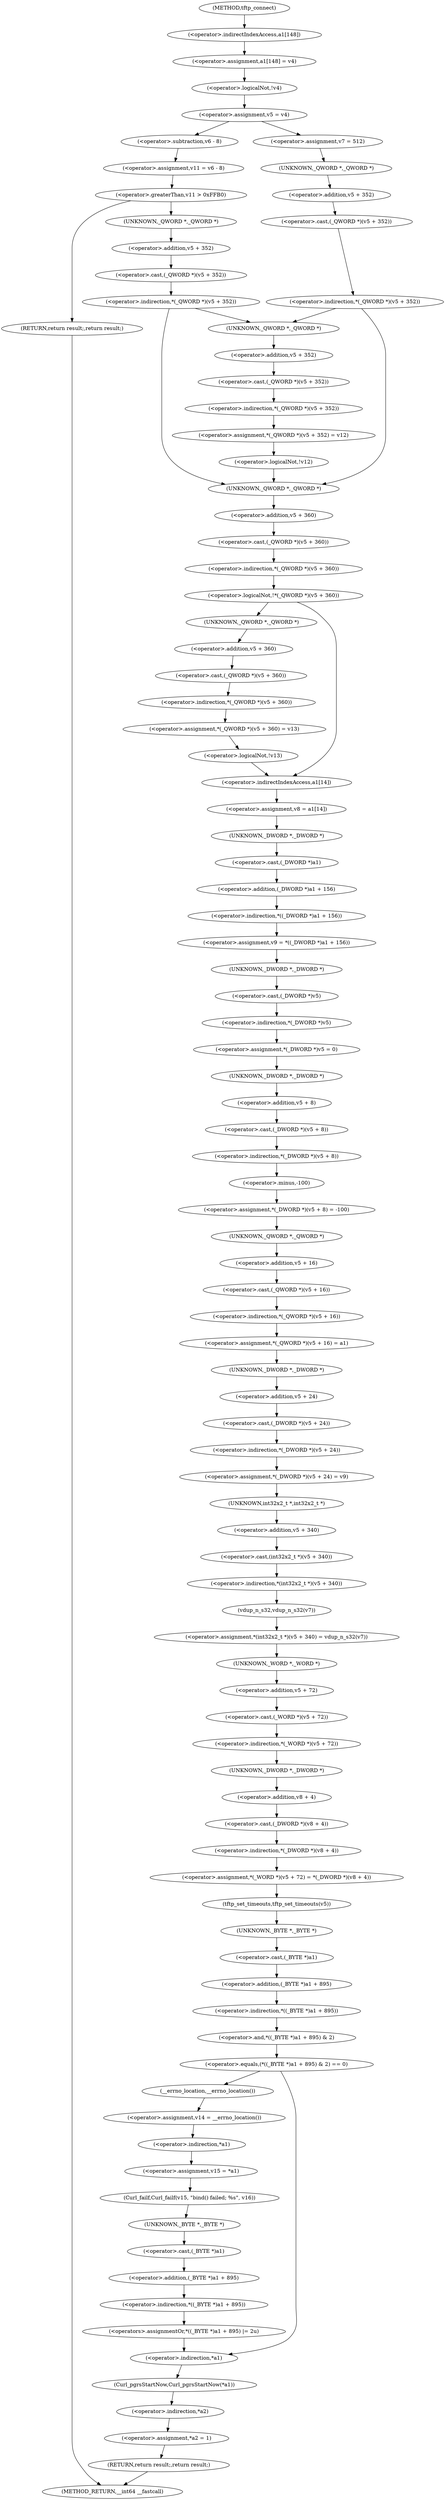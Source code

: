 digraph tftp_connect {  
"1000133" [label = "(<operator>.assignment,a1[148] = v4)" ]
"1000134" [label = "(<operator>.indirectIndexAccess,a1[148])" ]
"1000139" [label = "(<operator>.logicalNot,!v4)" ]
"1000142" [label = "(<operator>.assignment,v5 = v4)" ]
"1000148" [label = "(<operator>.assignment,v11 = v6 - 8)" ]
"1000150" [label = "(<operator>.subtraction,v6 - 8)" ]
"1000155" [label = "(<operator>.greaterThan,v11 > 0xFFB0)" ]
"1000158" [label = "(RETURN,return result;,return result;)" ]
"1000161" [label = "(<operator>.indirection,*(_QWORD *)(v5 + 352))" ]
"1000162" [label = "(<operator>.cast,(_QWORD *)(v5 + 352))" ]
"1000163" [label = "(UNKNOWN,_QWORD *,_QWORD *)" ]
"1000164" [label = "(<operator>.addition,v5 + 352)" ]
"1000170" [label = "(<operator>.assignment,v7 = 512)" ]
"1000174" [label = "(<operator>.indirection,*(_QWORD *)(v5 + 352))" ]
"1000175" [label = "(<operator>.cast,(_QWORD *)(v5 + 352))" ]
"1000176" [label = "(UNKNOWN,_QWORD *,_QWORD *)" ]
"1000177" [label = "(<operator>.addition,v5 + 352)" ]
"1000181" [label = "(<operator>.assignment,*(_QWORD *)(v5 + 352) = v12)" ]
"1000182" [label = "(<operator>.indirection,*(_QWORD *)(v5 + 352))" ]
"1000183" [label = "(<operator>.cast,(_QWORD *)(v5 + 352))" ]
"1000184" [label = "(UNKNOWN,_QWORD *,_QWORD *)" ]
"1000185" [label = "(<operator>.addition,v5 + 352)" ]
"1000190" [label = "(<operator>.logicalNot,!v12)" ]
"1000195" [label = "(<operator>.logicalNot,!*(_QWORD *)(v5 + 360))" ]
"1000196" [label = "(<operator>.indirection,*(_QWORD *)(v5 + 360))" ]
"1000197" [label = "(<operator>.cast,(_QWORD *)(v5 + 360))" ]
"1000198" [label = "(UNKNOWN,_QWORD *,_QWORD *)" ]
"1000199" [label = "(<operator>.addition,v5 + 360)" ]
"1000203" [label = "(<operator>.assignment,*(_QWORD *)(v5 + 360) = v13)" ]
"1000204" [label = "(<operator>.indirection,*(_QWORD *)(v5 + 360))" ]
"1000205" [label = "(<operator>.cast,(_QWORD *)(v5 + 360))" ]
"1000206" [label = "(UNKNOWN,_QWORD *,_QWORD *)" ]
"1000207" [label = "(<operator>.addition,v5 + 360)" ]
"1000212" [label = "(<operator>.logicalNot,!v13)" ]
"1000215" [label = "(<operator>.assignment,v8 = a1[14])" ]
"1000217" [label = "(<operator>.indirectIndexAccess,a1[14])" ]
"1000220" [label = "(<operator>.assignment,v9 = *((_DWORD *)a1 + 156))" ]
"1000222" [label = "(<operator>.indirection,*((_DWORD *)a1 + 156))" ]
"1000223" [label = "(<operator>.addition,(_DWORD *)a1 + 156)" ]
"1000224" [label = "(<operator>.cast,(_DWORD *)a1)" ]
"1000225" [label = "(UNKNOWN,_DWORD *,_DWORD *)" ]
"1000228" [label = "(<operator>.assignment,*(_DWORD *)v5 = 0)" ]
"1000229" [label = "(<operator>.indirection,*(_DWORD *)v5)" ]
"1000230" [label = "(<operator>.cast,(_DWORD *)v5)" ]
"1000231" [label = "(UNKNOWN,_DWORD *,_DWORD *)" ]
"1000234" [label = "(<operator>.assignment,*(_DWORD *)(v5 + 8) = -100)" ]
"1000235" [label = "(<operator>.indirection,*(_DWORD *)(v5 + 8))" ]
"1000236" [label = "(<operator>.cast,(_DWORD *)(v5 + 8))" ]
"1000237" [label = "(UNKNOWN,_DWORD *,_DWORD *)" ]
"1000238" [label = "(<operator>.addition,v5 + 8)" ]
"1000241" [label = "(<operator>.minus,-100)" ]
"1000243" [label = "(<operator>.assignment,*(_QWORD *)(v5 + 16) = a1)" ]
"1000244" [label = "(<operator>.indirection,*(_QWORD *)(v5 + 16))" ]
"1000245" [label = "(<operator>.cast,(_QWORD *)(v5 + 16))" ]
"1000246" [label = "(UNKNOWN,_QWORD *,_QWORD *)" ]
"1000247" [label = "(<operator>.addition,v5 + 16)" ]
"1000251" [label = "(<operator>.assignment,*(_DWORD *)(v5 + 24) = v9)" ]
"1000252" [label = "(<operator>.indirection,*(_DWORD *)(v5 + 24))" ]
"1000253" [label = "(<operator>.cast,(_DWORD *)(v5 + 24))" ]
"1000254" [label = "(UNKNOWN,_DWORD *,_DWORD *)" ]
"1000255" [label = "(<operator>.addition,v5 + 24)" ]
"1000259" [label = "(<operator>.assignment,*(int32x2_t *)(v5 + 340) = vdup_n_s32(v7))" ]
"1000260" [label = "(<operator>.indirection,*(int32x2_t *)(v5 + 340))" ]
"1000261" [label = "(<operator>.cast,(int32x2_t *)(v5 + 340))" ]
"1000262" [label = "(UNKNOWN,int32x2_t *,int32x2_t *)" ]
"1000263" [label = "(<operator>.addition,v5 + 340)" ]
"1000266" [label = "(vdup_n_s32,vdup_n_s32(v7))" ]
"1000268" [label = "(<operator>.assignment,*(_WORD *)(v5 + 72) = *(_DWORD *)(v8 + 4))" ]
"1000269" [label = "(<operator>.indirection,*(_WORD *)(v5 + 72))" ]
"1000270" [label = "(<operator>.cast,(_WORD *)(v5 + 72))" ]
"1000271" [label = "(UNKNOWN,_WORD *,_WORD *)" ]
"1000272" [label = "(<operator>.addition,v5 + 72)" ]
"1000275" [label = "(<operator>.indirection,*(_DWORD *)(v8 + 4))" ]
"1000276" [label = "(<operator>.cast,(_DWORD *)(v8 + 4))" ]
"1000277" [label = "(UNKNOWN,_DWORD *,_DWORD *)" ]
"1000278" [label = "(<operator>.addition,v8 + 4)" ]
"1000281" [label = "(tftp_set_timeouts,tftp_set_timeouts(v5))" ]
"1000284" [label = "(<operator>.equals,(*((_BYTE *)a1 + 895) & 2) == 0)" ]
"1000285" [label = "(<operator>.and,*((_BYTE *)a1 + 895) & 2)" ]
"1000286" [label = "(<operator>.indirection,*((_BYTE *)a1 + 895))" ]
"1000287" [label = "(<operator>.addition,(_BYTE *)a1 + 895)" ]
"1000288" [label = "(<operator>.cast,(_BYTE *)a1)" ]
"1000289" [label = "(UNKNOWN,_BYTE *,_BYTE *)" ]
"1000296" [label = "(<operator>.assignment,v14 = __errno_location())" ]
"1000298" [label = "(__errno_location,__errno_location())" ]
"1000299" [label = "(<operator>.assignment,v15 = *a1)" ]
"1000301" [label = "(<operator>.indirection,*a1)" ]
"1000303" [label = "(Curl_failf,Curl_failf(v15, \"bind() failed; %s\", v16))" ]
"1000308" [label = "(<operators>.assignmentOr,*((_BYTE *)a1 + 895) |= 2u)" ]
"1000309" [label = "(<operator>.indirection,*((_BYTE *)a1 + 895))" ]
"1000310" [label = "(<operator>.addition,(_BYTE *)a1 + 895)" ]
"1000311" [label = "(<operator>.cast,(_BYTE *)a1)" ]
"1000312" [label = "(UNKNOWN,_BYTE *,_BYTE *)" ]
"1000316" [label = "(Curl_pgrsStartNow,Curl_pgrsStartNow(*a1))" ]
"1000317" [label = "(<operator>.indirection,*a1)" ]
"1000320" [label = "(<operator>.assignment,*a2 = 1)" ]
"1000321" [label = "(<operator>.indirection,*a2)" ]
"1000324" [label = "(RETURN,return result;,return result;)" ]
"1000115" [label = "(METHOD,tftp_connect)" ]
"1000326" [label = "(METHOD_RETURN,__int64 __fastcall)" ]
  "1000133" -> "1000139" 
  "1000134" -> "1000133" 
  "1000139" -> "1000142" 
  "1000142" -> "1000150" 
  "1000142" -> "1000170" 
  "1000148" -> "1000155" 
  "1000150" -> "1000148" 
  "1000155" -> "1000163" 
  "1000155" -> "1000158" 
  "1000158" -> "1000326" 
  "1000161" -> "1000184" 
  "1000161" -> "1000198" 
  "1000162" -> "1000161" 
  "1000163" -> "1000164" 
  "1000164" -> "1000162" 
  "1000170" -> "1000176" 
  "1000174" -> "1000184" 
  "1000174" -> "1000198" 
  "1000175" -> "1000174" 
  "1000176" -> "1000177" 
  "1000177" -> "1000175" 
  "1000181" -> "1000190" 
  "1000182" -> "1000181" 
  "1000183" -> "1000182" 
  "1000184" -> "1000185" 
  "1000185" -> "1000183" 
  "1000190" -> "1000198" 
  "1000195" -> "1000206" 
  "1000195" -> "1000217" 
  "1000196" -> "1000195" 
  "1000197" -> "1000196" 
  "1000198" -> "1000199" 
  "1000199" -> "1000197" 
  "1000203" -> "1000212" 
  "1000204" -> "1000203" 
  "1000205" -> "1000204" 
  "1000206" -> "1000207" 
  "1000207" -> "1000205" 
  "1000212" -> "1000217" 
  "1000215" -> "1000225" 
  "1000217" -> "1000215" 
  "1000220" -> "1000231" 
  "1000222" -> "1000220" 
  "1000223" -> "1000222" 
  "1000224" -> "1000223" 
  "1000225" -> "1000224" 
  "1000228" -> "1000237" 
  "1000229" -> "1000228" 
  "1000230" -> "1000229" 
  "1000231" -> "1000230" 
  "1000234" -> "1000246" 
  "1000235" -> "1000241" 
  "1000236" -> "1000235" 
  "1000237" -> "1000238" 
  "1000238" -> "1000236" 
  "1000241" -> "1000234" 
  "1000243" -> "1000254" 
  "1000244" -> "1000243" 
  "1000245" -> "1000244" 
  "1000246" -> "1000247" 
  "1000247" -> "1000245" 
  "1000251" -> "1000262" 
  "1000252" -> "1000251" 
  "1000253" -> "1000252" 
  "1000254" -> "1000255" 
  "1000255" -> "1000253" 
  "1000259" -> "1000271" 
  "1000260" -> "1000266" 
  "1000261" -> "1000260" 
  "1000262" -> "1000263" 
  "1000263" -> "1000261" 
  "1000266" -> "1000259" 
  "1000268" -> "1000281" 
  "1000269" -> "1000277" 
  "1000270" -> "1000269" 
  "1000271" -> "1000272" 
  "1000272" -> "1000270" 
  "1000275" -> "1000268" 
  "1000276" -> "1000275" 
  "1000277" -> "1000278" 
  "1000278" -> "1000276" 
  "1000281" -> "1000289" 
  "1000284" -> "1000298" 
  "1000284" -> "1000317" 
  "1000285" -> "1000284" 
  "1000286" -> "1000285" 
  "1000287" -> "1000286" 
  "1000288" -> "1000287" 
  "1000289" -> "1000288" 
  "1000296" -> "1000301" 
  "1000298" -> "1000296" 
  "1000299" -> "1000303" 
  "1000301" -> "1000299" 
  "1000303" -> "1000312" 
  "1000308" -> "1000317" 
  "1000309" -> "1000308" 
  "1000310" -> "1000309" 
  "1000311" -> "1000310" 
  "1000312" -> "1000311" 
  "1000316" -> "1000321" 
  "1000317" -> "1000316" 
  "1000320" -> "1000324" 
  "1000321" -> "1000320" 
  "1000324" -> "1000326" 
  "1000115" -> "1000134" 
}
